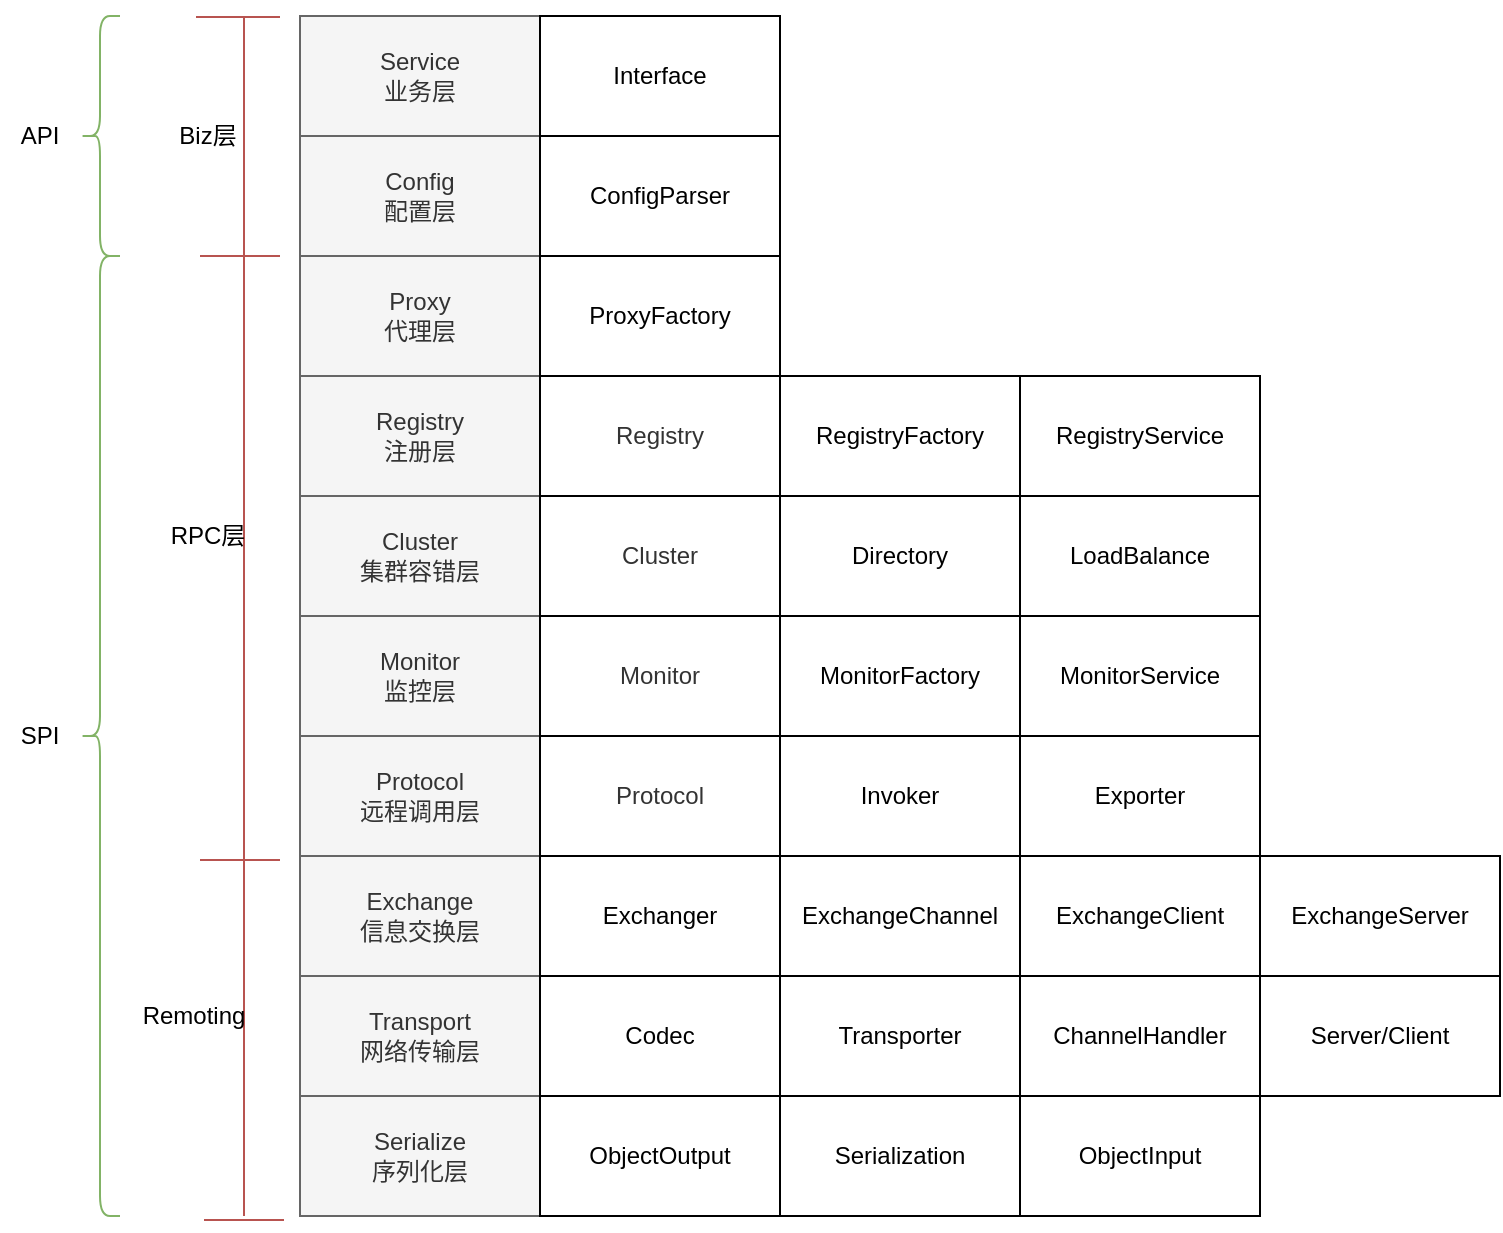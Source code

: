<mxfile version="12.4.2" type="device" pages="3"><diagram name="整体架构" id="b5b7bab2-c9e2-2cf4-8b2a-24fd1a2a6d21"><mxGraphModel dx="904" dy="515" grid="1" gridSize="10" guides="1" tooltips="1" connect="1" arrows="1" fold="1" page="1" pageScale="1" pageWidth="827" pageHeight="1169" background="#ffffff" math="0" shadow="0"><root><mxCell id="0"/><mxCell id="1" parent="0"/><mxCell id="OTOEWbVglAY_5ZFw20nd-2" value="Service&lt;br&gt;业务层" style="rounded=0;whiteSpace=wrap;html=1;fillColor=#f5f5f5;strokeColor=#666666;fontColor=#333333;" vertex="1" parent="1"><mxGeometry x="160" y="50" width="120" height="60" as="geometry"/></mxCell><mxCell id="OTOEWbVglAY_5ZFw20nd-3" value="Config&lt;br&gt;配置层" style="rounded=0;whiteSpace=wrap;html=1;fillColor=#f5f5f5;strokeColor=#666666;fontColor=#333333;" vertex="1" parent="1"><mxGeometry x="160" y="110" width="120" height="60" as="geometry"/></mxCell><mxCell id="OTOEWbVglAY_5ZFw20nd-4" value="Proxy&lt;br&gt;代理层" style="rounded=0;whiteSpace=wrap;html=1;fillColor=#f5f5f5;strokeColor=#666666;fontColor=#333333;" vertex="1" parent="1"><mxGeometry x="160" y="170" width="120" height="60" as="geometry"/></mxCell><mxCell id="OTOEWbVglAY_5ZFw20nd-5" value="Registry&lt;br&gt;注册层" style="rounded=0;whiteSpace=wrap;html=1;fillColor=#f5f5f5;strokeColor=#666666;fontColor=#333333;" vertex="1" parent="1"><mxGeometry x="160" y="230" width="120" height="60" as="geometry"/></mxCell><mxCell id="OTOEWbVglAY_5ZFw20nd-6" value="Cluster&lt;br&gt;集群容错层" style="rounded=0;whiteSpace=wrap;html=1;fillColor=#f5f5f5;strokeColor=#666666;fontColor=#333333;" vertex="1" parent="1"><mxGeometry x="160" y="290" width="120" height="60" as="geometry"/></mxCell><mxCell id="OTOEWbVglAY_5ZFw20nd-7" value="Monitor&lt;br&gt;监控层" style="rounded=0;whiteSpace=wrap;html=1;fillColor=#f5f5f5;strokeColor=#666666;fontColor=#333333;" vertex="1" parent="1"><mxGeometry x="160" y="350" width="120" height="60" as="geometry"/></mxCell><mxCell id="OTOEWbVglAY_5ZFw20nd-8" value="Protocol&lt;br&gt;远程调用层" style="rounded=0;whiteSpace=wrap;html=1;fillColor=#f5f5f5;strokeColor=#666666;fontColor=#333333;" vertex="1" parent="1"><mxGeometry x="160" y="410" width="120" height="60" as="geometry"/></mxCell><mxCell id="OTOEWbVglAY_5ZFw20nd-9" value="Exchange&lt;br&gt;信息交换层" style="rounded=0;whiteSpace=wrap;html=1;fillColor=#f5f5f5;strokeColor=#666666;fontColor=#333333;" vertex="1" parent="1"><mxGeometry x="160" y="470" width="120" height="60" as="geometry"/></mxCell><mxCell id="OTOEWbVglAY_5ZFw20nd-10" value="Transport&lt;br&gt;网络传输层" style="rounded=0;whiteSpace=wrap;html=1;fillColor=#f5f5f5;strokeColor=#666666;fontColor=#333333;" vertex="1" parent="1"><mxGeometry x="160" y="530" width="120" height="60" as="geometry"/></mxCell><mxCell id="OTOEWbVglAY_5ZFw20nd-11" value="Serialize&lt;br&gt;序列化层" style="rounded=0;whiteSpace=wrap;html=1;fillColor=#f5f5f5;strokeColor=#666666;fontColor=#333333;" vertex="1" parent="1"><mxGeometry x="160" y="590" width="120" height="60" as="geometry"/></mxCell><mxCell id="OTOEWbVglAY_5ZFw20nd-14" value="" style="line;strokeWidth=1;html=1;fillColor=#f8cecc;strokeColor=#b85450;" vertex="1" parent="1"><mxGeometry x="108" y="43" width="42" height="15" as="geometry"/></mxCell><mxCell id="OTOEWbVglAY_5ZFw20nd-15" value="" style="line;strokeWidth=1;direction=south;html=1;fillColor=#f8cecc;strokeColor=#b85450;" vertex="1" parent="1"><mxGeometry x="127" y="50" width="10" height="120" as="geometry"/></mxCell><mxCell id="OTOEWbVglAY_5ZFw20nd-16" value="" style="line;strokeWidth=1;html=1;fillColor=#f8cecc;strokeColor=#b85450;" vertex="1" parent="1"><mxGeometry x="110" y="165" width="40" height="10" as="geometry"/></mxCell><mxCell id="OTOEWbVglAY_5ZFw20nd-17" value="Biz层" style="text;html=1;strokeColor=none;fillColor=none;align=center;verticalAlign=middle;whiteSpace=wrap;rounded=0;" vertex="1" parent="1"><mxGeometry x="94" y="100" width="40" height="20" as="geometry"/></mxCell><mxCell id="OTOEWbVglAY_5ZFw20nd-21" value="" style="line;strokeWidth=1;direction=south;html=1;fillColor=#f8cecc;strokeColor=#b85450;" vertex="1" parent="1"><mxGeometry x="127" y="170" width="10" height="300" as="geometry"/></mxCell><mxCell id="OTOEWbVglAY_5ZFw20nd-22" value="" style="line;strokeWidth=1;html=1;fillColor=#f8cecc;strokeColor=#b85450;" vertex="1" parent="1"><mxGeometry x="110" y="467" width="40" height="10" as="geometry"/></mxCell><mxCell id="OTOEWbVglAY_5ZFw20nd-23" value="RPC层" style="text;html=1;strokeColor=none;fillColor=none;align=center;verticalAlign=middle;whiteSpace=wrap;rounded=0;" vertex="1" parent="1"><mxGeometry x="94" y="300" width="40" height="20" as="geometry"/></mxCell><mxCell id="OTOEWbVglAY_5ZFw20nd-29" value="" style="line;strokeWidth=1;direction=south;html=1;fillColor=#f8cecc;strokeColor=#b85450;" vertex="1" parent="1"><mxGeometry x="127" y="470" width="10" height="180" as="geometry"/></mxCell><mxCell id="OTOEWbVglAY_5ZFw20nd-30" value="" style="line;strokeWidth=1;html=1;fillColor=#f8cecc;strokeColor=#b85450;" vertex="1" parent="1"><mxGeometry x="112" y="647" width="40" height="10" as="geometry"/></mxCell><mxCell id="OTOEWbVglAY_5ZFw20nd-31" value="Remoting" style="text;html=1;strokeColor=none;fillColor=none;align=center;verticalAlign=middle;whiteSpace=wrap;rounded=0;" vertex="1" parent="1"><mxGeometry x="87" y="540" width="40" height="20" as="geometry"/></mxCell><mxCell id="OTOEWbVglAY_5ZFw20nd-32" value="" style="shape=curlyBracket;whiteSpace=wrap;html=1;rounded=1;strokeWidth=1;fillColor=#d5e8d4;strokeColor=#82b366;" vertex="1" parent="1"><mxGeometry x="50" y="50" width="20" height="120" as="geometry"/></mxCell><mxCell id="OTOEWbVglAY_5ZFw20nd-35" value="API" style="text;html=1;strokeColor=none;fillColor=none;align=center;verticalAlign=middle;whiteSpace=wrap;rounded=0;" vertex="1" parent="1"><mxGeometry x="10" y="100" width="40" height="20" as="geometry"/></mxCell><mxCell id="OTOEWbVglAY_5ZFw20nd-36" value="" style="shape=curlyBracket;whiteSpace=wrap;html=1;rounded=1;strokeWidth=1;fillColor=#d5e8d4;strokeColor=#82b366;" vertex="1" parent="1"><mxGeometry x="50" y="170" width="20" height="480" as="geometry"/></mxCell><mxCell id="OTOEWbVglAY_5ZFw20nd-38" value="SPI" style="text;html=1;strokeColor=none;fillColor=none;align=center;verticalAlign=middle;whiteSpace=wrap;rounded=0;" vertex="1" parent="1"><mxGeometry x="10" y="400" width="40" height="20" as="geometry"/></mxCell><mxCell id="OTOEWbVglAY_5ZFw20nd-39" value="RegistryFactory" style="rounded=0;whiteSpace=wrap;html=1;strokeWidth=1;" vertex="1" parent="1"><mxGeometry x="400" y="230" width="120" height="60" as="geometry"/></mxCell><mxCell id="OTOEWbVglAY_5ZFw20nd-40" value="RegistryService" style="rounded=0;whiteSpace=wrap;html=1;strokeWidth=1;" vertex="1" parent="1"><mxGeometry x="520" y="230" width="120" height="60" as="geometry"/></mxCell><mxCell id="OTOEWbVglAY_5ZFw20nd-41" value="Directory" style="rounded=0;whiteSpace=wrap;html=1;strokeWidth=1;" vertex="1" parent="1"><mxGeometry x="400" y="290" width="120" height="60" as="geometry"/></mxCell><mxCell id="OTOEWbVglAY_5ZFw20nd-42" value="LoadBalance" style="rounded=0;whiteSpace=wrap;html=1;strokeWidth=1;" vertex="1" parent="1"><mxGeometry x="520" y="290" width="120" height="60" as="geometry"/></mxCell><mxCell id="OTOEWbVglAY_5ZFw20nd-43" value="MonitorFactory" style="rounded=0;whiteSpace=wrap;html=1;strokeWidth=1;" vertex="1" parent="1"><mxGeometry x="400" y="350" width="120" height="60" as="geometry"/></mxCell><mxCell id="OTOEWbVglAY_5ZFw20nd-44" value="MonitorService" style="rounded=0;whiteSpace=wrap;html=1;strokeWidth=1;" vertex="1" parent="1"><mxGeometry x="520" y="350" width="120" height="60" as="geometry"/></mxCell><mxCell id="OTOEWbVglAY_5ZFw20nd-45" value="Invoker" style="rounded=0;whiteSpace=wrap;html=1;strokeWidth=1;" vertex="1" parent="1"><mxGeometry x="400" y="410" width="120" height="60" as="geometry"/></mxCell><mxCell id="OTOEWbVglAY_5ZFw20nd-46" value="Exporter" style="rounded=0;whiteSpace=wrap;html=1;strokeWidth=1;" vertex="1" parent="1"><mxGeometry x="520" y="410" width="120" height="60" as="geometry"/></mxCell><mxCell id="OTOEWbVglAY_5ZFw20nd-47" value="ExchangeChannel" style="rounded=0;whiteSpace=wrap;html=1;strokeWidth=1;" vertex="1" parent="1"><mxGeometry x="400" y="470" width="120" height="60" as="geometry"/></mxCell><mxCell id="OTOEWbVglAY_5ZFw20nd-48" value="ExchangeClient" style="rounded=0;whiteSpace=wrap;html=1;strokeWidth=1;" vertex="1" parent="1"><mxGeometry x="520" y="470" width="120" height="60" as="geometry"/></mxCell><mxCell id="OTOEWbVglAY_5ZFw20nd-49" value="ExchangeServer" style="rounded=0;whiteSpace=wrap;html=1;strokeWidth=1;" vertex="1" parent="1"><mxGeometry x="640" y="470" width="120" height="60" as="geometry"/></mxCell><mxCell id="OTOEWbVglAY_5ZFw20nd-50" value="Transporter" style="rounded=0;whiteSpace=wrap;html=1;strokeWidth=1;" vertex="1" parent="1"><mxGeometry x="400" y="530" width="120" height="60" as="geometry"/></mxCell><mxCell id="OTOEWbVglAY_5ZFw20nd-51" value="ChannelHandler" style="rounded=0;whiteSpace=wrap;html=1;strokeWidth=1;" vertex="1" parent="1"><mxGeometry x="520" y="530" width="120" height="60" as="geometry"/></mxCell><mxCell id="OTOEWbVglAY_5ZFw20nd-52" value="Server/Client" style="rounded=0;whiteSpace=wrap;html=1;strokeWidth=1;" vertex="1" parent="1"><mxGeometry x="640" y="530" width="120" height="60" as="geometry"/></mxCell><mxCell id="OTOEWbVglAY_5ZFw20nd-54" value="Serialization" style="rounded=0;whiteSpace=wrap;html=1;strokeWidth=1;" vertex="1" parent="1"><mxGeometry x="400" y="590" width="120" height="60" as="geometry"/></mxCell><mxCell id="OTOEWbVglAY_5ZFw20nd-55" value="ObjectInput" style="rounded=0;whiteSpace=wrap;html=1;strokeWidth=1;" vertex="1" parent="1"><mxGeometry x="520" y="590" width="120" height="60" as="geometry"/></mxCell><mxCell id="OTOEWbVglAY_5ZFw20nd-58" value="Interface" style="rounded=0;whiteSpace=wrap;html=1;strokeWidth=1;" vertex="1" parent="1"><mxGeometry x="280" y="50" width="120" height="60" as="geometry"/></mxCell><mxCell id="OTOEWbVglAY_5ZFw20nd-59" value="ConfigParser" style="rounded=0;whiteSpace=wrap;html=1;strokeWidth=1;" vertex="1" parent="1"><mxGeometry x="280" y="110" width="120" height="60" as="geometry"/></mxCell><mxCell id="OTOEWbVglAY_5ZFw20nd-60" value="ProxyFactory" style="rounded=0;whiteSpace=wrap;html=1;strokeWidth=1;" vertex="1" parent="1"><mxGeometry x="280" y="170" width="120" height="60" as="geometry"/></mxCell><mxCell id="OTOEWbVglAY_5ZFw20nd-61" value="&lt;span style=&quot;color: rgb(51 , 51 , 51) ; white-space: normal&quot;&gt;Registry&lt;/span&gt;" style="rounded=0;whiteSpace=wrap;html=1;strokeWidth=1;" vertex="1" parent="1"><mxGeometry x="280" y="230" width="120" height="60" as="geometry"/></mxCell><mxCell id="OTOEWbVglAY_5ZFw20nd-62" value="&lt;span style=&quot;color: rgb(51 , 51 , 51) ; white-space: normal&quot;&gt;Cluster&lt;/span&gt;" style="rounded=0;whiteSpace=wrap;html=1;strokeWidth=1;" vertex="1" parent="1"><mxGeometry x="280" y="290" width="120" height="60" as="geometry"/></mxCell><mxCell id="OTOEWbVglAY_5ZFw20nd-63" value="&lt;span style=&quot;color: rgb(51 , 51 , 51) ; white-space: normal&quot;&gt;Monitor&lt;/span&gt;" style="rounded=0;whiteSpace=wrap;html=1;strokeWidth=1;" vertex="1" parent="1"><mxGeometry x="280" y="350" width="120" height="60" as="geometry"/></mxCell><mxCell id="OTOEWbVglAY_5ZFw20nd-66" value="&lt;span style=&quot;color: rgb(51 , 51 , 51) ; white-space: normal&quot;&gt;Protocol&lt;/span&gt;" style="rounded=0;whiteSpace=wrap;html=1;strokeWidth=1;" vertex="1" parent="1"><mxGeometry x="280" y="410" width="120" height="60" as="geometry"/></mxCell><mxCell id="OTOEWbVglAY_5ZFw20nd-67" value="Exchanger" style="rounded=0;whiteSpace=wrap;html=1;strokeWidth=1;" vertex="1" parent="1"><mxGeometry x="280" y="470" width="120" height="60" as="geometry"/></mxCell><mxCell id="OTOEWbVglAY_5ZFw20nd-68" value="&lt;span style=&quot;white-space: normal&quot;&gt;Codec&lt;/span&gt;" style="rounded=0;whiteSpace=wrap;html=1;strokeWidth=1;" vertex="1" parent="1"><mxGeometry x="280" y="530" width="120" height="60" as="geometry"/></mxCell><mxCell id="OTOEWbVglAY_5ZFw20nd-69" value="&lt;span style=&quot;white-space: normal&quot;&gt;ObjectOutput&lt;/span&gt;" style="rounded=0;whiteSpace=wrap;html=1;strokeWidth=1;" vertex="1" parent="1"><mxGeometry x="280" y="590" width="120" height="60" as="geometry"/></mxCell></root></mxGraphModel></diagram><diagram id="lvIscEQsKzR99kvnwh2P" name="数据交互"><mxGraphModel dx="904" dy="515" grid="1" gridSize="10" guides="1" tooltips="1" connect="1" arrows="1" fold="1" page="1" pageScale="1" pageWidth="827" pageHeight="1169" math="0" shadow="0"><root><mxCell id="aPk-dLi1XIVKRMXL0N62-0"/><mxCell id="aPk-dLi1XIVKRMXL0N62-1" parent="aPk-dLi1XIVKRMXL0N62-0"/><mxCell id="aPk-dLi1XIVKRMXL0N62-2" style="edgeStyle=orthogonalEdgeStyle;rounded=0;orthogonalLoop=1;jettySize=auto;html=1;exitX=0.5;exitY=1;exitDx=0;exitDy=0;entryX=0.5;entryY=0;entryDx=0;entryDy=0;" edge="1" parent="aPk-dLi1XIVKRMXL0N62-1" source="aPk-dLi1XIVKRMXL0N62-3" target="aPk-dLi1XIVKRMXL0N62-4"><mxGeometry relative="1" as="geometry"/></mxCell><mxCell id="aPk-dLi1XIVKRMXL0N62-3" value="Proxy" style="rounded=1;whiteSpace=wrap;html=1;strokeWidth=1;fillColor=#dae8fc;strokeColor=#6c8ebf;" vertex="1" parent="aPk-dLi1XIVKRMXL0N62-1"><mxGeometry x="40" y="354" width="120" height="60" as="geometry"/></mxCell><mxCell id="IQEimTGuu65npZLoAFv_-0" style="edgeStyle=orthogonalEdgeStyle;rounded=0;orthogonalLoop=1;jettySize=auto;html=1;exitX=0.5;exitY=1;exitDx=0;exitDy=0;entryX=0.5;entryY=0;entryDx=0;entryDy=0;" edge="1" parent="aPk-dLi1XIVKRMXL0N62-1" source="aPk-dLi1XIVKRMXL0N62-4" target="aPk-dLi1XIVKRMXL0N62-5"><mxGeometry relative="1" as="geometry"/></mxCell><mxCell id="aPk-dLi1XIVKRMXL0N62-4" value="Invoker" style="rounded=1;whiteSpace=wrap;html=1;strokeWidth=1;fillColor=#dae8fc;strokeColor=#6c8ebf;" vertex="1" parent="aPk-dLi1XIVKRMXL0N62-1"><mxGeometry x="40" y="454" width="120" height="60" as="geometry"/></mxCell><mxCell id="IQEimTGuu65npZLoAFv_-1" style="edgeStyle=orthogonalEdgeStyle;rounded=0;orthogonalLoop=1;jettySize=auto;html=1;exitX=0.5;exitY=1;exitDx=0;exitDy=0;entryX=0.5;entryY=0;entryDx=0;entryDy=0;" edge="1" parent="aPk-dLi1XIVKRMXL0N62-1" source="aPk-dLi1XIVKRMXL0N62-5" target="aPk-dLi1XIVKRMXL0N62-6"><mxGeometry relative="1" as="geometry"/></mxCell><mxCell id="IQEimTGuu65npZLoAFv_-8" style="edgeStyle=orthogonalEdgeStyle;rounded=0;orthogonalLoop=1;jettySize=auto;html=1;exitX=1;exitY=0.5;exitDx=0;exitDy=0;entryX=0;entryY=0.75;entryDx=0;entryDy=0;" edge="1" parent="aPk-dLi1XIVKRMXL0N62-1" source="aPk-dLi1XIVKRMXL0N62-5" target="IQEimTGuu65npZLoAFv_-2"><mxGeometry relative="1" as="geometry"/></mxCell><mxCell id="aPk-dLi1XIVKRMXL0N62-5" value="Cluster" style="rounded=1;whiteSpace=wrap;html=1;strokeWidth=1;fillColor=#dae8fc;strokeColor=#6c8ebf;" vertex="1" parent="aPk-dLi1XIVKRMXL0N62-1"><mxGeometry x="40" y="584" width="120" height="60" as="geometry"/></mxCell><mxCell id="IQEimTGuu65npZLoAFv_-7" style="edgeStyle=orthogonalEdgeStyle;rounded=0;orthogonalLoop=1;jettySize=auto;html=1;exitX=0.5;exitY=1;exitDx=0;exitDy=0;entryX=0.5;entryY=0;entryDx=0;entryDy=0;" edge="1" parent="aPk-dLi1XIVKRMXL0N62-1" source="aPk-dLi1XIVKRMXL0N62-6" target="IQEimTGuu65npZLoAFv_-6"><mxGeometry relative="1" as="geometry"/></mxCell><mxCell id="aPk-dLi1XIVKRMXL0N62-6" value="Directory" style="rounded=1;whiteSpace=wrap;html=1;strokeWidth=1;fillColor=#dae8fc;strokeColor=#6c8ebf;" vertex="1" parent="aPk-dLi1XIVKRMXL0N62-1"><mxGeometry x="40" y="694" width="120" height="60" as="geometry"/></mxCell><mxCell id="IQEimTGuu65npZLoAFv_-9" style="edgeStyle=orthogonalEdgeStyle;rounded=0;orthogonalLoop=1;jettySize=auto;html=1;exitX=0.5;exitY=0;exitDx=0;exitDy=0;entryX=0.5;entryY=1;entryDx=0;entryDy=0;" edge="1" parent="aPk-dLi1XIVKRMXL0N62-1" source="IQEimTGuu65npZLoAFv_-2" target="IQEimTGuu65npZLoAFv_-3"><mxGeometry relative="1" as="geometry"/></mxCell><mxCell id="IQEimTGuu65npZLoAFv_-2" value="LoadBalance" style="rounded=1;whiteSpace=wrap;html=1;strokeWidth=1;fillColor=#dae8fc;strokeColor=#6c8ebf;" vertex="1" parent="aPk-dLi1XIVKRMXL0N62-1"><mxGeometry x="220" y="794" width="120" height="60" as="geometry"/></mxCell><mxCell id="IQEimTGuu65npZLoAFv_-10" style="edgeStyle=orthogonalEdgeStyle;rounded=0;orthogonalLoop=1;jettySize=auto;html=1;exitX=0.5;exitY=0;exitDx=0;exitDy=0;" edge="1" parent="aPk-dLi1XIVKRMXL0N62-1" source="IQEimTGuu65npZLoAFv_-3" target="IQEimTGuu65npZLoAFv_-4"><mxGeometry relative="1" as="geometry"/></mxCell><mxCell id="IQEimTGuu65npZLoAFv_-3" value="Filter" style="rounded=1;whiteSpace=wrap;html=1;strokeWidth=1;fillColor=#dae8fc;strokeColor=#6c8ebf;" vertex="1" parent="aPk-dLi1XIVKRMXL0N62-1"><mxGeometry x="220" y="684" width="120" height="60" as="geometry"/></mxCell><mxCell id="IQEimTGuu65npZLoAFv_-11" style="edgeStyle=orthogonalEdgeStyle;rounded=0;orthogonalLoop=1;jettySize=auto;html=1;exitX=0.5;exitY=0;exitDx=0;exitDy=0;entryX=0.5;entryY=1;entryDx=0;entryDy=0;" edge="1" parent="aPk-dLi1XIVKRMXL0N62-1" source="IQEimTGuu65npZLoAFv_-4" target="IQEimTGuu65npZLoAFv_-5"><mxGeometry relative="1" as="geometry"/></mxCell><mxCell id="IQEimTGuu65npZLoAFv_-4" value="Invoker" style="rounded=1;whiteSpace=wrap;html=1;strokeWidth=1;fillColor=#dae8fc;strokeColor=#6c8ebf;" vertex="1" parent="aPk-dLi1XIVKRMXL0N62-1"><mxGeometry x="220" y="574" width="120" height="60" as="geometry"/></mxCell><mxCell id="IQEimTGuu65npZLoAFv_-20" style="edgeStyle=orthogonalEdgeStyle;rounded=0;orthogonalLoop=1;jettySize=auto;html=1;exitX=1;exitY=0.5;exitDx=0;exitDy=0;entryX=0;entryY=0.5;entryDx=0;entryDy=0;" edge="1" parent="aPk-dLi1XIVKRMXL0N62-1" source="IQEimTGuu65npZLoAFv_-5" target="IQEimTGuu65npZLoAFv_-19"><mxGeometry relative="1" as="geometry"/></mxCell><mxCell id="IQEimTGuu65npZLoAFv_-5" value="Client" style="rounded=1;whiteSpace=wrap;html=1;strokeWidth=1;fillColor=#dae8fc;strokeColor=#6c8ebf;" vertex="1" parent="aPk-dLi1XIVKRMXL0N62-1"><mxGeometry x="220" y="454" width="120" height="60" as="geometry"/></mxCell><mxCell id="IQEimTGuu65npZLoAFv_-6" value="Router" style="rounded=1;whiteSpace=wrap;html=1;strokeWidth=1;fillColor=#dae8fc;strokeColor=#6c8ebf;" vertex="1" parent="aPk-dLi1XIVKRMXL0N62-1"><mxGeometry x="40" y="794" width="120" height="60" as="geometry"/></mxCell><mxCell id="IQEimTGuu65npZLoAFv_-13" value="消费者-服务调用" style="text;html=1;strokeColor=none;fillColor=none;align=center;verticalAlign=middle;whiteSpace=wrap;rounded=0;" vertex="1" parent="aPk-dLi1XIVKRMXL0N62-1"><mxGeometry x="45" y="304" width="110" height="10" as="geometry"/></mxCell><mxCell id="IQEimTGuu65npZLoAFv_-17" value="" style="line;strokeWidth=2;direction=south;html=1;" vertex="1" parent="aPk-dLi1XIVKRMXL0N62-1"><mxGeometry x="390" y="324" width="10" height="510" as="geometry"/></mxCell><mxCell id="IQEimTGuu65npZLoAFv_-18" value="网络" style="text;html=1;strokeColor=none;fillColor=none;align=center;verticalAlign=middle;whiteSpace=wrap;rounded=0;" vertex="1" parent="aPk-dLi1XIVKRMXL0N62-1"><mxGeometry x="440" y="294" width="110" height="10" as="geometry"/></mxCell><mxCell id="IQEimTGuu65npZLoAFv_-22" style="edgeStyle=orthogonalEdgeStyle;rounded=0;orthogonalLoop=1;jettySize=auto;html=1;exitX=0.5;exitY=1;exitDx=0;exitDy=0;" edge="1" parent="aPk-dLi1XIVKRMXL0N62-1" source="IQEimTGuu65npZLoAFv_-19" target="IQEimTGuu65npZLoAFv_-21"><mxGeometry relative="1" as="geometry"/></mxCell><mxCell id="IQEimTGuu65npZLoAFv_-19" value="Codec" style="rounded=1;whiteSpace=wrap;html=1;strokeWidth=1;fillColor=#f5f5f5;strokeColor=#666666;fontColor=#333333;" vertex="1" parent="aPk-dLi1XIVKRMXL0N62-1"><mxGeometry x="450" y="454" width="120" height="60" as="geometry"/></mxCell><mxCell id="IQEimTGuu65npZLoAFv_-25" style="edgeStyle=orthogonalEdgeStyle;rounded=0;orthogonalLoop=1;jettySize=auto;html=1;exitX=0.5;exitY=1;exitDx=0;exitDy=0;entryX=0;entryY=0.617;entryDx=0;entryDy=0;entryPerimeter=0;" edge="1" parent="aPk-dLi1XIVKRMXL0N62-1" source="IQEimTGuu65npZLoAFv_-21" target="IQEimTGuu65npZLoAFv_-24"><mxGeometry relative="1" as="geometry"/></mxCell><mxCell id="IQEimTGuu65npZLoAFv_-21" value="Serialization" style="rounded=1;whiteSpace=wrap;html=1;strokeWidth=1;fillColor=#f5f5f5;strokeColor=#666666;fontColor=#333333;" vertex="1" parent="aPk-dLi1XIVKRMXL0N62-1"><mxGeometry x="450" y="570" width="120" height="60" as="geometry"/></mxCell><mxCell id="IQEimTGuu65npZLoAFv_-23" value="" style="line;strokeWidth=2;direction=south;html=1;" vertex="1" parent="aPk-dLi1XIVKRMXL0N62-1"><mxGeometry x="600" y="329" width="10" height="510" as="geometry"/></mxCell><mxCell id="IQEimTGuu65npZLoAFv_-34" style="edgeStyle=orthogonalEdgeStyle;rounded=0;orthogonalLoop=1;jettySize=auto;html=1;exitX=0.5;exitY=0;exitDx=0;exitDy=0;entryX=0.5;entryY=1;entryDx=0;entryDy=0;" edge="1" parent="aPk-dLi1XIVKRMXL0N62-1" source="IQEimTGuu65npZLoAFv_-24" target="IQEimTGuu65npZLoAFv_-26"><mxGeometry relative="1" as="geometry"/></mxCell><mxCell id="IQEimTGuu65npZLoAFv_-24" value="ThreadPoll" style="rounded=1;whiteSpace=wrap;html=1;strokeWidth=1;fillColor=#d5e8d4;strokeColor=#82b366;" vertex="1" parent="aPk-dLi1XIVKRMXL0N62-1"><mxGeometry x="650" y="790" width="120" height="60" as="geometry"/></mxCell><mxCell id="IQEimTGuu65npZLoAFv_-35" style="edgeStyle=orthogonalEdgeStyle;rounded=0;orthogonalLoop=1;jettySize=auto;html=1;exitX=0.5;exitY=0;exitDx=0;exitDy=0;entryX=0.5;entryY=1;entryDx=0;entryDy=0;" edge="1" parent="aPk-dLi1XIVKRMXL0N62-1" source="IQEimTGuu65npZLoAFv_-26" target="IQEimTGuu65npZLoAFv_-27"><mxGeometry relative="1" as="geometry"/></mxCell><mxCell id="IQEimTGuu65npZLoAFv_-26" value="Server" style="rounded=1;whiteSpace=wrap;html=1;strokeWidth=1;fillColor=#d5e8d4;strokeColor=#82b366;" vertex="1" parent="aPk-dLi1XIVKRMXL0N62-1"><mxGeometry x="650" y="700" width="120" height="60" as="geometry"/></mxCell><mxCell id="IQEimTGuu65npZLoAFv_-36" style="edgeStyle=orthogonalEdgeStyle;rounded=0;orthogonalLoop=1;jettySize=auto;html=1;exitX=0.5;exitY=0;exitDx=0;exitDy=0;entryX=0.5;entryY=1;entryDx=0;entryDy=0;" edge="1" parent="aPk-dLi1XIVKRMXL0N62-1" source="IQEimTGuu65npZLoAFv_-27" target="IQEimTGuu65npZLoAFv_-28"><mxGeometry relative="1" as="geometry"/></mxCell><mxCell id="IQEimTGuu65npZLoAFv_-27" value="Exporter" style="rounded=1;whiteSpace=wrap;html=1;strokeWidth=1;fillColor=#d5e8d4;strokeColor=#82b366;" vertex="1" parent="aPk-dLi1XIVKRMXL0N62-1"><mxGeometry x="650" y="610" width="120" height="60" as="geometry"/></mxCell><mxCell id="IQEimTGuu65npZLoAFv_-37" style="edgeStyle=orthogonalEdgeStyle;rounded=0;orthogonalLoop=1;jettySize=auto;html=1;exitX=0.5;exitY=0;exitDx=0;exitDy=0;entryX=0.5;entryY=1;entryDx=0;entryDy=0;" edge="1" parent="aPk-dLi1XIVKRMXL0N62-1" source="IQEimTGuu65npZLoAFv_-28" target="IQEimTGuu65npZLoAFv_-29"><mxGeometry relative="1" as="geometry"/></mxCell><mxCell id="IQEimTGuu65npZLoAFv_-28" value="Filter" style="rounded=1;whiteSpace=wrap;html=1;strokeWidth=1;fillColor=#d5e8d4;strokeColor=#82b366;" vertex="1" parent="aPk-dLi1XIVKRMXL0N62-1"><mxGeometry x="650" y="514" width="120" height="60" as="geometry"/></mxCell><mxCell id="IQEimTGuu65npZLoAFv_-38" style="edgeStyle=orthogonalEdgeStyle;rounded=0;orthogonalLoop=1;jettySize=auto;html=1;exitX=0.5;exitY=0;exitDx=0;exitDy=0;" edge="1" parent="aPk-dLi1XIVKRMXL0N62-1" source="IQEimTGuu65npZLoAFv_-29" target="IQEimTGuu65npZLoAFv_-30"><mxGeometry relative="1" as="geometry"/></mxCell><mxCell id="IQEimTGuu65npZLoAFv_-29" value="Invoker" style="rounded=1;whiteSpace=wrap;html=1;strokeWidth=1;fillColor=#d5e8d4;strokeColor=#82b366;" vertex="1" parent="aPk-dLi1XIVKRMXL0N62-1"><mxGeometry x="650" y="420" width="120" height="60" as="geometry"/></mxCell><mxCell id="IQEimTGuu65npZLoAFv_-30" value="具体实现" style="rounded=1;whiteSpace=wrap;html=1;strokeWidth=1;fillColor=#d5e8d4;strokeColor=#82b366;" vertex="1" parent="aPk-dLi1XIVKRMXL0N62-1"><mxGeometry x="650" y="329" width="120" height="60" as="geometry"/></mxCell><mxCell id="IQEimTGuu65npZLoAFv_-33" value="生产者-服务提供者" style="text;html=1;strokeColor=none;fillColor=none;align=center;verticalAlign=middle;whiteSpace=wrap;rounded=0;" vertex="1" parent="aPk-dLi1XIVKRMXL0N62-1"><mxGeometry x="640" y="290" width="110" height="10" as="geometry"/></mxCell></root></mxGraphModel></diagram><diagram id="SkfN9t9uOT_l0BXZlhlQ" name="注册中心"><mxGraphModel dx="904" dy="564" grid="0" gridSize="10" guides="1" tooltips="1" connect="1" arrows="1" fold="1" page="1" pageScale="1" pageWidth="827" pageHeight="1169" math="0" shadow="0"><root><mxCell id="BuWM444gCvdWTAjxjDiW-0"/><mxCell id="BuWM444gCvdWTAjxjDiW-1" parent="BuWM444gCvdWTAjxjDiW-0"/><mxCell id="BuWM444gCvdWTAjxjDiW-2" value="&amp;lt;Interface&amp;gt;&lt;br&gt;RegistryService" style="rounded=0;whiteSpace=wrap;html=1;strokeWidth=1;fillColor=#d5e8d4;strokeColor=#82b366;" vertex="1" parent="BuWM444gCvdWTAjxjDiW-1"><mxGeometry x="97" y="90" width="120" height="60" as="geometry"/></mxCell><mxCell id="BuWM444gCvdWTAjxjDiW-4" value="&amp;lt;Interface&amp;gt;&lt;br&gt;Node" style="rounded=0;whiteSpace=wrap;html=1;strokeWidth=1;fillColor=#d5e8d4;strokeColor=#82b366;" vertex="1" parent="BuWM444gCvdWTAjxjDiW-1"><mxGeometry x="277" y="90" width="120" height="60" as="geometry"/></mxCell><mxCell id="BuWM444gCvdWTAjxjDiW-7" style="edgeStyle=orthogonalEdgeStyle;rounded=0;orthogonalLoop=1;jettySize=auto;html=1;exitX=0.5;exitY=0;exitDx=0;exitDy=0;entryX=0.5;entryY=1;entryDx=0;entryDy=0;" edge="1" parent="BuWM444gCvdWTAjxjDiW-1" source="BuWM444gCvdWTAjxjDiW-6" target="BuWM444gCvdWTAjxjDiW-2"><mxGeometry relative="1" as="geometry"/></mxCell><mxCell id="BuWM444gCvdWTAjxjDiW-11" value="" style="edgeStyle=orthogonalEdgeStyle;rounded=0;orthogonalLoop=1;jettySize=auto;html=1;entryX=0.5;entryY=1;entryDx=0;entryDy=0;" edge="1" parent="BuWM444gCvdWTAjxjDiW-1" source="BuWM444gCvdWTAjxjDiW-6" target="BuWM444gCvdWTAjxjDiW-4"><mxGeometry relative="1" as="geometry"><mxPoint x="307" y="160" as="targetPoint"/></mxGeometry></mxCell><mxCell id="BuWM444gCvdWTAjxjDiW-6" value="&amp;lt;Interface&amp;gt;&lt;br&gt;Registry" style="rounded=0;whiteSpace=wrap;html=1;strokeWidth=1;fillColor=#d5e8d4;strokeColor=#82b366;" vertex="1" parent="BuWM444gCvdWTAjxjDiW-1"><mxGeometry x="187" y="190" width="120" height="60" as="geometry"/></mxCell><mxCell id="BuWM444gCvdWTAjxjDiW-13" style="edgeStyle=orthogonalEdgeStyle;rounded=0;orthogonalLoop=1;jettySize=auto;html=1;exitX=0.5;exitY=0;exitDx=0;exitDy=0;entryX=0.5;entryY=1;entryDx=0;entryDy=0;" edge="1" parent="BuWM444gCvdWTAjxjDiW-1" source="BuWM444gCvdWTAjxjDiW-12" target="BuWM444gCvdWTAjxjDiW-6"><mxGeometry relative="1" as="geometry"/></mxCell><mxCell id="BuWM444gCvdWTAjxjDiW-12" value="&amp;lt;AbstractClass&amp;gt;&lt;br&gt;AbstractRegistry" style="rounded=0;whiteSpace=wrap;html=1;strokeWidth=1;fillColor=#dae8fc;strokeColor=#6c8ebf;" vertex="1" parent="BuWM444gCvdWTAjxjDiW-1"><mxGeometry x="187" y="290" width="120" height="60" as="geometry"/></mxCell><mxCell id="BuWM444gCvdWTAjxjDiW-15" style="edgeStyle=orthogonalEdgeStyle;rounded=0;orthogonalLoop=1;jettySize=auto;html=1;exitX=0.5;exitY=0;exitDx=0;exitDy=0;entryX=0.5;entryY=1;entryDx=0;entryDy=0;" edge="1" parent="BuWM444gCvdWTAjxjDiW-1" source="BuWM444gCvdWTAjxjDiW-14" target="BuWM444gCvdWTAjxjDiW-12"><mxGeometry relative="1" as="geometry"/></mxCell><mxCell id="BuWM444gCvdWTAjxjDiW-14" value="&amp;lt;AbstractClass&amp;gt;&lt;br&gt;FailbackRegistry" style="rounded=0;whiteSpace=wrap;html=1;strokeWidth=1;fillColor=#dae8fc;strokeColor=#6c8ebf;" vertex="1" parent="BuWM444gCvdWTAjxjDiW-1"><mxGeometry x="187" y="380" width="120" height="60" as="geometry"/></mxCell><mxCell id="BuWM444gCvdWTAjxjDiW-19" style="edgeStyle=orthogonalEdgeStyle;rounded=0;orthogonalLoop=1;jettySize=auto;html=1;exitX=0.5;exitY=0;exitDx=0;exitDy=0;entryX=0.5;entryY=1;entryDx=0;entryDy=0;" edge="1" parent="BuWM444gCvdWTAjxjDiW-1" source="BuWM444gCvdWTAjxjDiW-16" target="BuWM444gCvdWTAjxjDiW-14"><mxGeometry relative="1" as="geometry"/></mxCell><mxCell id="BuWM444gCvdWTAjxjDiW-34" style="edgeStyle=orthogonalEdgeStyle;rounded=0;orthogonalLoop=1;jettySize=auto;html=1;exitX=0.5;exitY=1;exitDx=0;exitDy=0;entryX=0.5;entryY=1;entryDx=0;entryDy=0;fontColor=#FF1303;dashed=1;" edge="1" parent="BuWM444gCvdWTAjxjDiW-1" source="BuWM444gCvdWTAjxjDiW-16" target="BuWM444gCvdWTAjxjDiW-25"><mxGeometry relative="1" as="geometry"/></mxCell><mxCell id="BuWM444gCvdWTAjxjDiW-16" value="RedisRegistry" style="rounded=0;whiteSpace=wrap;html=1;strokeWidth=1;fillColor=#e1d5e7;strokeColor=#9673a6;" vertex="1" parent="BuWM444gCvdWTAjxjDiW-1"><mxGeometry x="37" y="480" width="120" height="60" as="geometry"/></mxCell><mxCell id="BuWM444gCvdWTAjxjDiW-20" style="edgeStyle=orthogonalEdgeStyle;rounded=0;orthogonalLoop=1;jettySize=auto;html=1;exitX=0.5;exitY=0;exitDx=0;exitDy=0;" edge="1" parent="BuWM444gCvdWTAjxjDiW-1" source="BuWM444gCvdWTAjxjDiW-17"><mxGeometry relative="1" as="geometry"><mxPoint x="247" y="440" as="targetPoint"/></mxGeometry></mxCell><mxCell id="BuWM444gCvdWTAjxjDiW-35" style="edgeStyle=orthogonalEdgeStyle;rounded=0;orthogonalLoop=1;jettySize=auto;html=1;exitX=0.5;exitY=1;exitDx=0;exitDy=0;entryX=0.5;entryY=1;entryDx=0;entryDy=0;fontColor=#FF1303;dashed=1;" edge="1" parent="BuWM444gCvdWTAjxjDiW-1" source="BuWM444gCvdWTAjxjDiW-17" target="BuWM444gCvdWTAjxjDiW-26"><mxGeometry relative="1" as="geometry"/></mxCell><mxCell id="BuWM444gCvdWTAjxjDiW-17" value="ZooKeeperRegistry" style="rounded=0;whiteSpace=wrap;html=1;strokeWidth=1;fillColor=#e1d5e7;strokeColor=#9673a6;" vertex="1" parent="BuWM444gCvdWTAjxjDiW-1"><mxGeometry x="187" y="480" width="120" height="60" as="geometry"/></mxCell><mxCell id="BuWM444gCvdWTAjxjDiW-21" style="edgeStyle=orthogonalEdgeStyle;rounded=0;orthogonalLoop=1;jettySize=auto;html=1;exitX=0.5;exitY=0;exitDx=0;exitDy=0;entryX=0.5;entryY=1;entryDx=0;entryDy=0;" edge="1" parent="BuWM444gCvdWTAjxjDiW-1" source="BuWM444gCvdWTAjxjDiW-18" target="BuWM444gCvdWTAjxjDiW-14"><mxGeometry relative="1" as="geometry"/></mxCell><mxCell id="BuWM444gCvdWTAjxjDiW-18" value="ConsulRegistry" style="rounded=0;whiteSpace=wrap;html=1;strokeWidth=1;fillColor=#e1d5e7;strokeColor=#9673a6;" vertex="1" parent="BuWM444gCvdWTAjxjDiW-1"><mxGeometry x="357" y="480" width="120" height="60" as="geometry"/></mxCell><mxCell id="BuWM444gCvdWTAjxjDiW-22" value="Dubbo注册中心-模板设计模式" style="text;html=1;strokeColor=none;fillColor=none;align=center;verticalAlign=middle;whiteSpace=wrap;rounded=0;fontColor=#FF1303;" vertex="1" parent="BuWM444gCvdWTAjxjDiW-1"><mxGeometry x="67" y="240" width="90" height="20" as="geometry"/></mxCell><mxCell id="BuWM444gCvdWTAjxjDiW-23" value="&amp;lt;Interface&amp;gt;&lt;br&gt;RegistryFactory" style="rounded=0;whiteSpace=wrap;html=1;strokeWidth=1;fillColor=#d5e8d4;strokeColor=#82b366;" vertex="1" parent="BuWM444gCvdWTAjxjDiW-1"><mxGeometry x="544" y="90" width="120" height="60" as="geometry"/></mxCell><mxCell id="BuWM444gCvdWTAjxjDiW-28" style="edgeStyle=orthogonalEdgeStyle;rounded=0;orthogonalLoop=1;jettySize=auto;html=1;exitX=0.5;exitY=0;exitDx=0;exitDy=0;entryX=0.5;entryY=1;entryDx=0;entryDy=0;fontColor=#FF1303;" edge="1" parent="BuWM444gCvdWTAjxjDiW-1" source="BuWM444gCvdWTAjxjDiW-24" target="BuWM444gCvdWTAjxjDiW-23"><mxGeometry relative="1" as="geometry"/></mxCell><mxCell id="BuWM444gCvdWTAjxjDiW-24" value="&amp;lt;AbstractClass&amp;gt;&lt;br&gt;AbstractRegistryFactory" style="rounded=0;whiteSpace=wrap;html=1;strokeWidth=1;fillColor=#dae8fc;strokeColor=#6c8ebf;" vertex="1" parent="BuWM444gCvdWTAjxjDiW-1"><mxGeometry x="534" y="200" width="140" height="60" as="geometry"/></mxCell><mxCell id="BuWM444gCvdWTAjxjDiW-29" style="edgeStyle=orthogonalEdgeStyle;rounded=0;orthogonalLoop=1;jettySize=auto;html=1;exitX=0.5;exitY=0;exitDx=0;exitDy=0;fontColor=#FF1303;" edge="1" parent="BuWM444gCvdWTAjxjDiW-1" source="BuWM444gCvdWTAjxjDiW-25" target="BuWM444gCvdWTAjxjDiW-24"><mxGeometry relative="1" as="geometry"/></mxCell><mxCell id="BuWM444gCvdWTAjxjDiW-25" value="RedisRegistryFactory" style="rounded=0;whiteSpace=wrap;html=1;strokeWidth=1;fillColor=#e1d5e7;strokeColor=#9673a6;" vertex="1" parent="BuWM444gCvdWTAjxjDiW-1"><mxGeometry x="454" y="340" width="120" height="60" as="geometry"/></mxCell><mxCell id="BuWM444gCvdWTAjxjDiW-31" style="edgeStyle=orthogonalEdgeStyle;rounded=0;orthogonalLoop=1;jettySize=auto;html=1;exitX=0.5;exitY=0;exitDx=0;exitDy=0;entryX=0.5;entryY=1;entryDx=0;entryDy=0;fontColor=#FF1303;" edge="1" parent="BuWM444gCvdWTAjxjDiW-1" source="BuWM444gCvdWTAjxjDiW-26" target="BuWM444gCvdWTAjxjDiW-24"><mxGeometry relative="1" as="geometry"/></mxCell><mxCell id="BuWM444gCvdWTAjxjDiW-26" value="ZooKeeperRegistryFactory" style="rounded=0;whiteSpace=wrap;html=1;strokeWidth=1;fillColor=#e1d5e7;strokeColor=#9673a6;" vertex="1" parent="BuWM444gCvdWTAjxjDiW-1"><mxGeometry x="654" y="340" width="150" height="60" as="geometry"/></mxCell><mxCell id="BuWM444gCvdWTAjxjDiW-36" value="通过工厂模式创建对应的注册中心" style="text;html=1;strokeColor=none;fillColor=none;align=center;verticalAlign=middle;whiteSpace=wrap;rounded=0;fontColor=#FF1303;" vertex="1" parent="BuWM444gCvdWTAjxjDiW-1"><mxGeometry x="694" y="200" width="110" height="20" as="geometry"/></mxCell></root></mxGraphModel></diagram></mxfile>